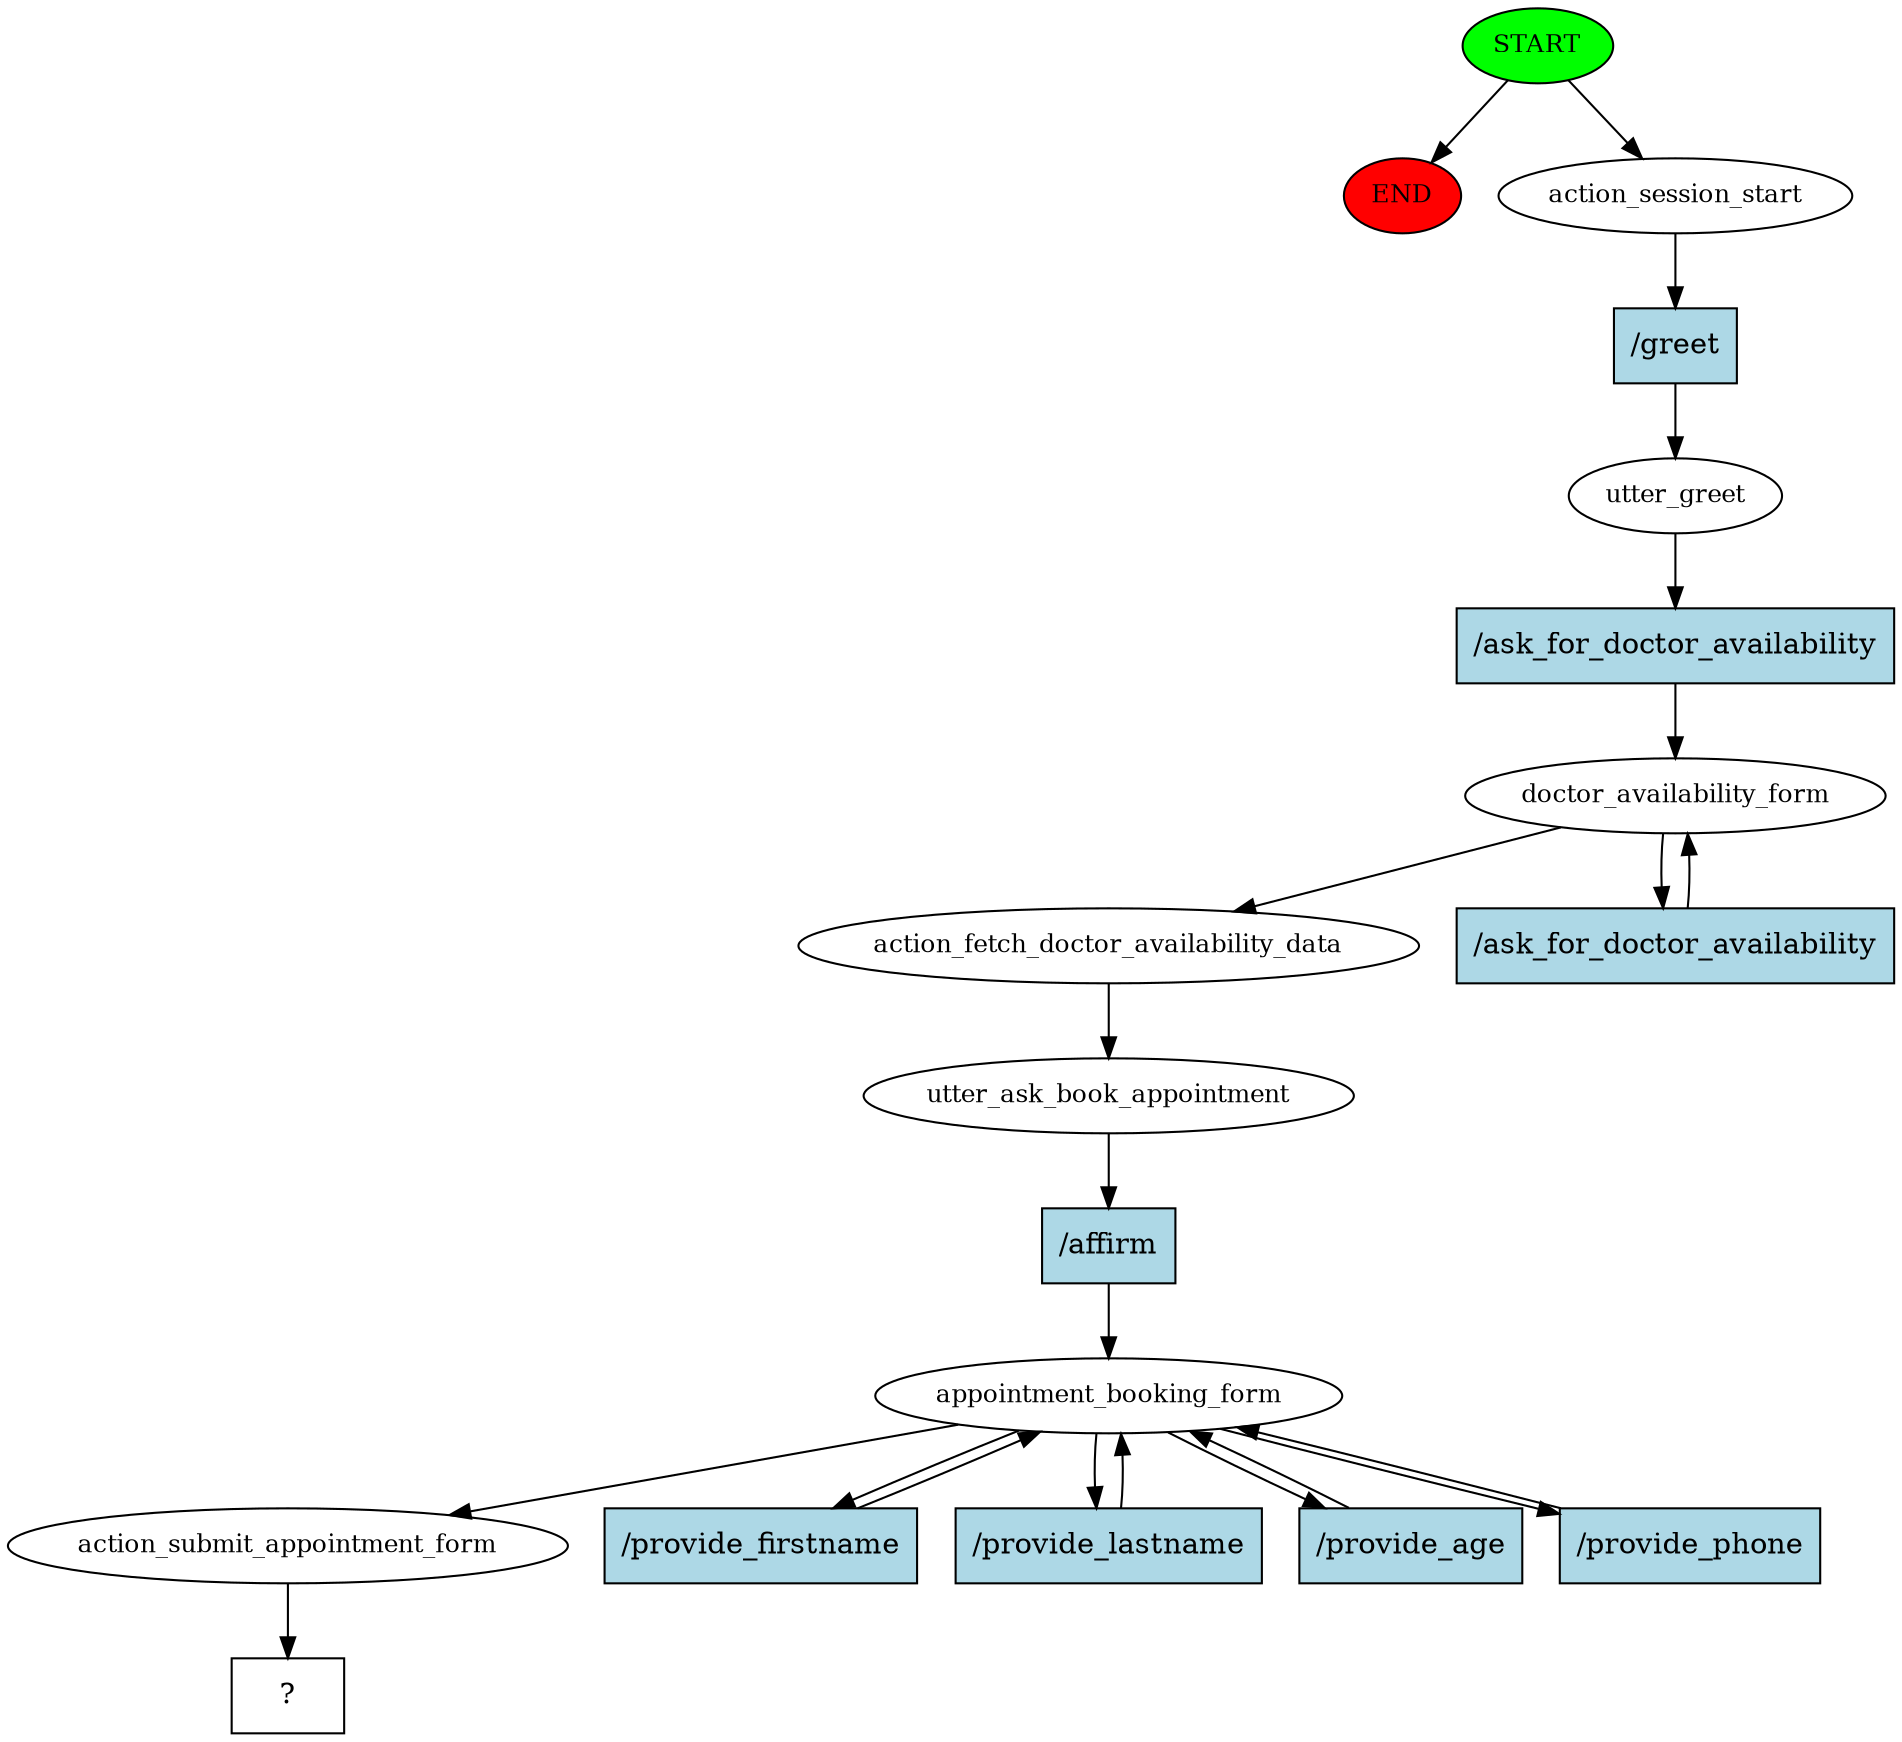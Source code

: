 digraph  {
0 [class="start active", fillcolor=green, fontsize=12, label=START, style=filled];
"-1" [class=end, fillcolor=red, fontsize=12, label=END, style=filled];
1 [class=active, fontsize=12, label=action_session_start];
2 [class=active, fontsize=12, label=utter_greet];
3 [class=active, fontsize=12, label=doctor_availability_form];
5 [class=active, fontsize=12, label=action_fetch_doctor_availability_data];
6 [class=active, fontsize=12, label=utter_ask_book_appointment];
7 [class=active, fontsize=12, label=appointment_booking_form];
13 [class=active, fontsize=12, label=action_submit_appointment_form];
14 [class="intent dashed active", label="  ?  ", shape=rect];
15 [class="intent active", fillcolor=lightblue, label="/greet", shape=rect, style=filled];
16 [class="intent active", fillcolor=lightblue, label="/ask_for_doctor_availability", shape=rect, style=filled];
17 [class="intent active", fillcolor=lightblue, label="/ask_for_doctor_availability", shape=rect, style=filled];
18 [class="intent active", fillcolor=lightblue, label="/affirm", shape=rect, style=filled];
19 [class="intent active", fillcolor=lightblue, label="/provide_firstname", shape=rect, style=filled];
20 [class="intent active", fillcolor=lightblue, label="/provide_lastname", shape=rect, style=filled];
21 [class="intent active", fillcolor=lightblue, label="/provide_age", shape=rect, style=filled];
22 [class="intent active", fillcolor=lightblue, label="/provide_phone", shape=rect, style=filled];
0 -> "-1"  [class="", key=NONE, label=""];
0 -> 1  [class=active, key=NONE, label=""];
1 -> 15  [class=active, key=0];
2 -> 16  [class=active, key=0];
3 -> 5  [class=active, key=NONE, label=""];
3 -> 17  [class=active, key=0];
5 -> 6  [class=active, key=NONE, label=""];
6 -> 18  [class=active, key=0];
7 -> 13  [class=active, key=NONE, label=""];
7 -> 19  [class=active, key=0];
7 -> 20  [class=active, key=0];
7 -> 21  [class=active, key=0];
7 -> 22  [class=active, key=0];
13 -> 14  [class=active, key=NONE, label=""];
15 -> 2  [class=active, key=0];
16 -> 3  [class=active, key=0];
17 -> 3  [class=active, key=0];
18 -> 7  [class=active, key=0];
19 -> 7  [class=active, key=0];
20 -> 7  [class=active, key=0];
21 -> 7  [class=active, key=0];
22 -> 7  [class=active, key=0];
}
